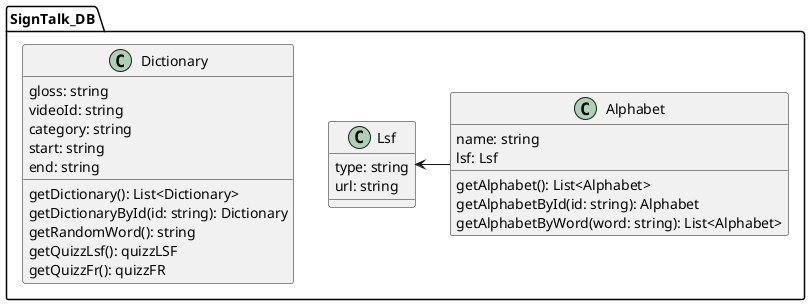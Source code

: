 @startuml

package SignTalk_DB {
   
    class Lsf {
        type: string
        url: string
    }

    class Alphabet {
        name: string
        lsf: Lsf
        getAlphabet(): List<Alphabet>
        getAlphabetById(id: string): Alphabet
        getAlphabetByWord(word: string): List<Alphabet>    
    }

    class Dictionary {
        gloss: string
        videoId: string
        category: string
        start: string
        end: string
        getDictionary(): List<Dictionary>
        getDictionaryById(id: string): Dictionary
        getRandomWord(): string
        getQuizzLsf(): quizzLSF
        getQuizzFr(): quizzFR
    }


    Lsf <- Alphabet
}

@enduml